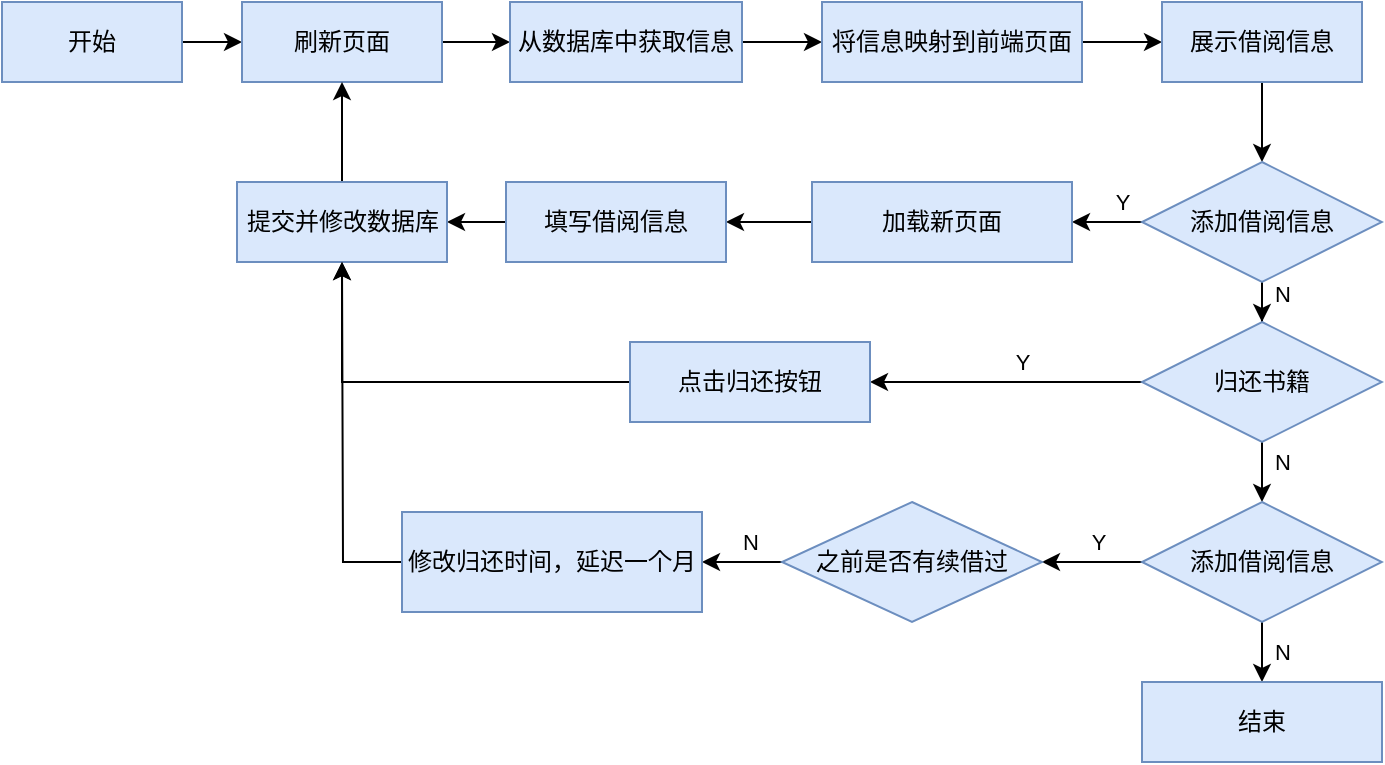 <mxfile version="25.0.1">
  <diagram name="第 1 页" id="XnAFfEQe_JS6yTiI5vxg">
    <mxGraphModel dx="1213" dy="661" grid="1" gridSize="10" guides="1" tooltips="1" connect="1" arrows="1" fold="1" page="1" pageScale="1" pageWidth="827" pageHeight="1169" math="0" shadow="0">
      <root>
        <mxCell id="0" />
        <mxCell id="1" parent="0" />
        <mxCell id="AY-kDnRfXNiPwfMlP3Fq-6" value="" style="edgeStyle=orthogonalEdgeStyle;rounded=0;orthogonalLoop=1;jettySize=auto;html=1;" edge="1" parent="1" source="AY-kDnRfXNiPwfMlP3Fq-1" target="AY-kDnRfXNiPwfMlP3Fq-2">
          <mxGeometry relative="1" as="geometry" />
        </mxCell>
        <mxCell id="AY-kDnRfXNiPwfMlP3Fq-1" value="开始" style="rounded=0;whiteSpace=wrap;html=1;fillColor=#dae8fc;strokeColor=#6c8ebf;" vertex="1" parent="1">
          <mxGeometry x="40" y="30" width="90" height="40" as="geometry" />
        </mxCell>
        <mxCell id="AY-kDnRfXNiPwfMlP3Fq-7" value="" style="edgeStyle=orthogonalEdgeStyle;rounded=0;orthogonalLoop=1;jettySize=auto;html=1;" edge="1" parent="1" source="AY-kDnRfXNiPwfMlP3Fq-2" target="AY-kDnRfXNiPwfMlP3Fq-3">
          <mxGeometry relative="1" as="geometry" />
        </mxCell>
        <mxCell id="AY-kDnRfXNiPwfMlP3Fq-2" value="刷新页面" style="rounded=0;whiteSpace=wrap;html=1;fillColor=#dae8fc;strokeColor=#6c8ebf;" vertex="1" parent="1">
          <mxGeometry x="160" y="30" width="100" height="40" as="geometry" />
        </mxCell>
        <mxCell id="AY-kDnRfXNiPwfMlP3Fq-8" value="" style="edgeStyle=orthogonalEdgeStyle;rounded=0;orthogonalLoop=1;jettySize=auto;html=1;" edge="1" parent="1" source="AY-kDnRfXNiPwfMlP3Fq-3" target="AY-kDnRfXNiPwfMlP3Fq-4">
          <mxGeometry relative="1" as="geometry" />
        </mxCell>
        <mxCell id="AY-kDnRfXNiPwfMlP3Fq-3" value="从数据库中获取信息" style="rounded=0;whiteSpace=wrap;html=1;fillColor=#dae8fc;strokeColor=#6c8ebf;" vertex="1" parent="1">
          <mxGeometry x="294" y="30" width="116" height="40" as="geometry" />
        </mxCell>
        <mxCell id="AY-kDnRfXNiPwfMlP3Fq-9" value="" style="edgeStyle=orthogonalEdgeStyle;rounded=0;orthogonalLoop=1;jettySize=auto;html=1;" edge="1" parent="1" source="AY-kDnRfXNiPwfMlP3Fq-4" target="AY-kDnRfXNiPwfMlP3Fq-5">
          <mxGeometry relative="1" as="geometry" />
        </mxCell>
        <mxCell id="AY-kDnRfXNiPwfMlP3Fq-4" value="将信息映射到前端页面" style="rounded=0;whiteSpace=wrap;html=1;fillColor=#dae8fc;strokeColor=#6c8ebf;" vertex="1" parent="1">
          <mxGeometry x="450" y="30" width="130" height="40" as="geometry" />
        </mxCell>
        <mxCell id="AY-kDnRfXNiPwfMlP3Fq-11" value="" style="edgeStyle=orthogonalEdgeStyle;rounded=0;orthogonalLoop=1;jettySize=auto;html=1;" edge="1" parent="1" source="AY-kDnRfXNiPwfMlP3Fq-5" target="AY-kDnRfXNiPwfMlP3Fq-10">
          <mxGeometry relative="1" as="geometry" />
        </mxCell>
        <mxCell id="AY-kDnRfXNiPwfMlP3Fq-5" value="展示借阅信息" style="rounded=0;whiteSpace=wrap;html=1;fillColor=#dae8fc;strokeColor=#6c8ebf;" vertex="1" parent="1">
          <mxGeometry x="620" y="30" width="100" height="40" as="geometry" />
        </mxCell>
        <mxCell id="AY-kDnRfXNiPwfMlP3Fq-15" value="" style="edgeStyle=orthogonalEdgeStyle;rounded=0;orthogonalLoop=1;jettySize=auto;html=1;" edge="1" parent="1" source="AY-kDnRfXNiPwfMlP3Fq-10" target="AY-kDnRfXNiPwfMlP3Fq-12">
          <mxGeometry relative="1" as="geometry" />
        </mxCell>
        <mxCell id="AY-kDnRfXNiPwfMlP3Fq-20" value="Y" style="edgeLabel;html=1;align=center;verticalAlign=middle;resizable=0;points=[];" vertex="1" connectable="0" parent="AY-kDnRfXNiPwfMlP3Fq-15">
          <mxGeometry x="-0.63" y="-2" relative="1" as="geometry">
            <mxPoint x="-2" y="-8" as="offset" />
          </mxGeometry>
        </mxCell>
        <mxCell id="AY-kDnRfXNiPwfMlP3Fq-23" value="" style="edgeStyle=orthogonalEdgeStyle;rounded=0;orthogonalLoop=1;jettySize=auto;html=1;entryX=0.5;entryY=0;entryDx=0;entryDy=0;" edge="1" parent="1" source="AY-kDnRfXNiPwfMlP3Fq-10" target="AY-kDnRfXNiPwfMlP3Fq-21">
          <mxGeometry relative="1" as="geometry" />
        </mxCell>
        <mxCell id="AY-kDnRfXNiPwfMlP3Fq-25" value="N" style="edgeLabel;html=1;align=center;verticalAlign=middle;resizable=0;points=[];" vertex="1" connectable="0" parent="AY-kDnRfXNiPwfMlP3Fq-23">
          <mxGeometry x="0.533" y="2" relative="1" as="geometry">
            <mxPoint x="8" as="offset" />
          </mxGeometry>
        </mxCell>
        <mxCell id="AY-kDnRfXNiPwfMlP3Fq-10" value="添加借阅信息" style="rhombus;whiteSpace=wrap;html=1;fillColor=#dae8fc;strokeColor=#6c8ebf;" vertex="1" parent="1">
          <mxGeometry x="610" y="110" width="120" height="60" as="geometry" />
        </mxCell>
        <mxCell id="AY-kDnRfXNiPwfMlP3Fq-16" value="" style="edgeStyle=orthogonalEdgeStyle;rounded=0;orthogonalLoop=1;jettySize=auto;html=1;" edge="1" parent="1" source="AY-kDnRfXNiPwfMlP3Fq-12" target="AY-kDnRfXNiPwfMlP3Fq-13">
          <mxGeometry relative="1" as="geometry" />
        </mxCell>
        <mxCell id="AY-kDnRfXNiPwfMlP3Fq-12" value="加载新页面" style="rounded=0;whiteSpace=wrap;html=1;fillColor=#dae8fc;strokeColor=#6c8ebf;" vertex="1" parent="1">
          <mxGeometry x="445" y="120" width="130" height="40" as="geometry" />
        </mxCell>
        <mxCell id="AY-kDnRfXNiPwfMlP3Fq-17" value="" style="edgeStyle=orthogonalEdgeStyle;rounded=0;orthogonalLoop=1;jettySize=auto;html=1;" edge="1" parent="1" source="AY-kDnRfXNiPwfMlP3Fq-13" target="AY-kDnRfXNiPwfMlP3Fq-14">
          <mxGeometry relative="1" as="geometry" />
        </mxCell>
        <mxCell id="AY-kDnRfXNiPwfMlP3Fq-13" value="填写借阅信息" style="rounded=0;whiteSpace=wrap;html=1;fillColor=#dae8fc;strokeColor=#6c8ebf;" vertex="1" parent="1">
          <mxGeometry x="292" y="120" width="110" height="40" as="geometry" />
        </mxCell>
        <mxCell id="AY-kDnRfXNiPwfMlP3Fq-18" value="" style="edgeStyle=orthogonalEdgeStyle;rounded=0;orthogonalLoop=1;jettySize=auto;html=1;" edge="1" parent="1" source="AY-kDnRfXNiPwfMlP3Fq-14" target="AY-kDnRfXNiPwfMlP3Fq-2">
          <mxGeometry relative="1" as="geometry" />
        </mxCell>
        <mxCell id="AY-kDnRfXNiPwfMlP3Fq-14" value="提交并修改数据库" style="rounded=0;whiteSpace=wrap;html=1;fillColor=#dae8fc;strokeColor=#6c8ebf;" vertex="1" parent="1">
          <mxGeometry x="157.5" y="120" width="105" height="40" as="geometry" />
        </mxCell>
        <mxCell id="AY-kDnRfXNiPwfMlP3Fq-24" value="" style="edgeStyle=orthogonalEdgeStyle;rounded=0;orthogonalLoop=1;jettySize=auto;html=1;" edge="1" parent="1" source="AY-kDnRfXNiPwfMlP3Fq-21" target="AY-kDnRfXNiPwfMlP3Fq-22">
          <mxGeometry relative="1" as="geometry" />
        </mxCell>
        <mxCell id="AY-kDnRfXNiPwfMlP3Fq-26" value="N" style="edgeLabel;html=1;align=center;verticalAlign=middle;resizable=0;points=[];" vertex="1" connectable="0" parent="AY-kDnRfXNiPwfMlP3Fq-24">
          <mxGeometry x="-0.76" y="4" relative="1" as="geometry">
            <mxPoint x="6" y="4" as="offset" />
          </mxGeometry>
        </mxCell>
        <mxCell id="AY-kDnRfXNiPwfMlP3Fq-28" style="edgeStyle=orthogonalEdgeStyle;rounded=0;orthogonalLoop=1;jettySize=auto;html=1;exitX=0;exitY=0.5;exitDx=0;exitDy=0;entryX=1;entryY=0.5;entryDx=0;entryDy=0;" edge="1" parent="1" source="AY-kDnRfXNiPwfMlP3Fq-21" target="AY-kDnRfXNiPwfMlP3Fq-27">
          <mxGeometry relative="1" as="geometry" />
        </mxCell>
        <mxCell id="AY-kDnRfXNiPwfMlP3Fq-33" value="Y" style="edgeLabel;html=1;align=center;verticalAlign=middle;resizable=0;points=[];" vertex="1" connectable="0" parent="AY-kDnRfXNiPwfMlP3Fq-28">
          <mxGeometry x="-0.054" y="-2" relative="1" as="geometry">
            <mxPoint x="4" y="-8" as="offset" />
          </mxGeometry>
        </mxCell>
        <mxCell id="AY-kDnRfXNiPwfMlP3Fq-21" value="归还书籍" style="rhombus;whiteSpace=wrap;html=1;fillColor=#dae8fc;strokeColor=#6c8ebf;" vertex="1" parent="1">
          <mxGeometry x="610" y="190" width="120" height="60" as="geometry" />
        </mxCell>
        <mxCell id="AY-kDnRfXNiPwfMlP3Fq-32" value="" style="edgeStyle=orthogonalEdgeStyle;rounded=0;orthogonalLoop=1;jettySize=auto;html=1;" edge="1" parent="1" source="AY-kDnRfXNiPwfMlP3Fq-22" target="AY-kDnRfXNiPwfMlP3Fq-31">
          <mxGeometry relative="1" as="geometry" />
        </mxCell>
        <mxCell id="AY-kDnRfXNiPwfMlP3Fq-34" value="Y" style="edgeLabel;html=1;align=center;verticalAlign=middle;resizable=0;points=[];" vertex="1" connectable="0" parent="AY-kDnRfXNiPwfMlP3Fq-32">
          <mxGeometry x="-0.107" y="-2" relative="1" as="geometry">
            <mxPoint y="-8" as="offset" />
          </mxGeometry>
        </mxCell>
        <mxCell id="AY-kDnRfXNiPwfMlP3Fq-40" value="" style="edgeStyle=orthogonalEdgeStyle;rounded=0;orthogonalLoop=1;jettySize=auto;html=1;" edge="1" parent="1" source="AY-kDnRfXNiPwfMlP3Fq-22" target="AY-kDnRfXNiPwfMlP3Fq-39">
          <mxGeometry relative="1" as="geometry">
            <Array as="points">
              <mxPoint x="670" y="360" />
              <mxPoint x="670" y="360" />
            </Array>
          </mxGeometry>
        </mxCell>
        <mxCell id="AY-kDnRfXNiPwfMlP3Fq-41" value="N" style="edgeLabel;html=1;align=center;verticalAlign=middle;resizable=0;points=[];" vertex="1" connectable="0" parent="AY-kDnRfXNiPwfMlP3Fq-40">
          <mxGeometry relative="1" as="geometry">
            <mxPoint x="10" as="offset" />
          </mxGeometry>
        </mxCell>
        <mxCell id="AY-kDnRfXNiPwfMlP3Fq-22" value="添加借阅信息" style="rhombus;whiteSpace=wrap;html=1;fillColor=#dae8fc;strokeColor=#6c8ebf;" vertex="1" parent="1">
          <mxGeometry x="610" y="280" width="120" height="60" as="geometry" />
        </mxCell>
        <mxCell id="AY-kDnRfXNiPwfMlP3Fq-29" style="edgeStyle=orthogonalEdgeStyle;rounded=0;orthogonalLoop=1;jettySize=auto;html=1;exitX=0;exitY=0.5;exitDx=0;exitDy=0;entryX=0.5;entryY=1;entryDx=0;entryDy=0;" edge="1" parent="1" source="AY-kDnRfXNiPwfMlP3Fq-27" target="AY-kDnRfXNiPwfMlP3Fq-14">
          <mxGeometry relative="1" as="geometry" />
        </mxCell>
        <mxCell id="AY-kDnRfXNiPwfMlP3Fq-27" value="点击归还按钮" style="rounded=0;whiteSpace=wrap;html=1;fillColor=#dae8fc;strokeColor=#6c8ebf;" vertex="1" parent="1">
          <mxGeometry x="354" y="200" width="120" height="40" as="geometry" />
        </mxCell>
        <mxCell id="AY-kDnRfXNiPwfMlP3Fq-36" value="" style="edgeStyle=orthogonalEdgeStyle;rounded=0;orthogonalLoop=1;jettySize=auto;html=1;" edge="1" parent="1" source="AY-kDnRfXNiPwfMlP3Fq-31" target="AY-kDnRfXNiPwfMlP3Fq-35">
          <mxGeometry relative="1" as="geometry" />
        </mxCell>
        <mxCell id="AY-kDnRfXNiPwfMlP3Fq-37" value="N" style="edgeLabel;html=1;align=center;verticalAlign=middle;resizable=0;points=[];" vertex="1" connectable="0" parent="AY-kDnRfXNiPwfMlP3Fq-36">
          <mxGeometry x="-0.183" y="1" relative="1" as="geometry">
            <mxPoint y="-11" as="offset" />
          </mxGeometry>
        </mxCell>
        <mxCell id="AY-kDnRfXNiPwfMlP3Fq-31" value="之前是否有续借过" style="rhombus;whiteSpace=wrap;html=1;fillColor=#dae8fc;strokeColor=#6c8ebf;" vertex="1" parent="1">
          <mxGeometry x="430" y="280" width="130" height="60" as="geometry" />
        </mxCell>
        <mxCell id="AY-kDnRfXNiPwfMlP3Fq-38" style="edgeStyle=orthogonalEdgeStyle;rounded=0;orthogonalLoop=1;jettySize=auto;html=1;exitX=0;exitY=0.5;exitDx=0;exitDy=0;" edge="1" parent="1" source="AY-kDnRfXNiPwfMlP3Fq-35">
          <mxGeometry relative="1" as="geometry">
            <mxPoint x="210" y="160" as="targetPoint" />
          </mxGeometry>
        </mxCell>
        <mxCell id="AY-kDnRfXNiPwfMlP3Fq-35" value="修改归还时间，延迟一个月" style="rounded=0;whiteSpace=wrap;html=1;fillColor=#dae8fc;strokeColor=#6c8ebf;" vertex="1" parent="1">
          <mxGeometry x="240" y="285" width="150" height="50" as="geometry" />
        </mxCell>
        <mxCell id="AY-kDnRfXNiPwfMlP3Fq-39" value="结束" style="rounded=0;whiteSpace=wrap;html=1;fillColor=#dae8fc;strokeColor=#6c8ebf;" vertex="1" parent="1">
          <mxGeometry x="610" y="370" width="120" height="40" as="geometry" />
        </mxCell>
      </root>
    </mxGraphModel>
  </diagram>
</mxfile>
